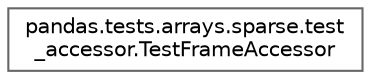 digraph "Graphical Class Hierarchy"
{
 // LATEX_PDF_SIZE
  bgcolor="transparent";
  edge [fontname=Helvetica,fontsize=10,labelfontname=Helvetica,labelfontsize=10];
  node [fontname=Helvetica,fontsize=10,shape=box,height=0.2,width=0.4];
  rankdir="LR";
  Node0 [id="Node000000",label="pandas.tests.arrays.sparse.test\l_accessor.TestFrameAccessor",height=0.2,width=0.4,color="grey40", fillcolor="white", style="filled",URL="$d7/d5d/classpandas_1_1tests_1_1arrays_1_1sparse_1_1test__accessor_1_1TestFrameAccessor.html",tooltip=" "];
}
